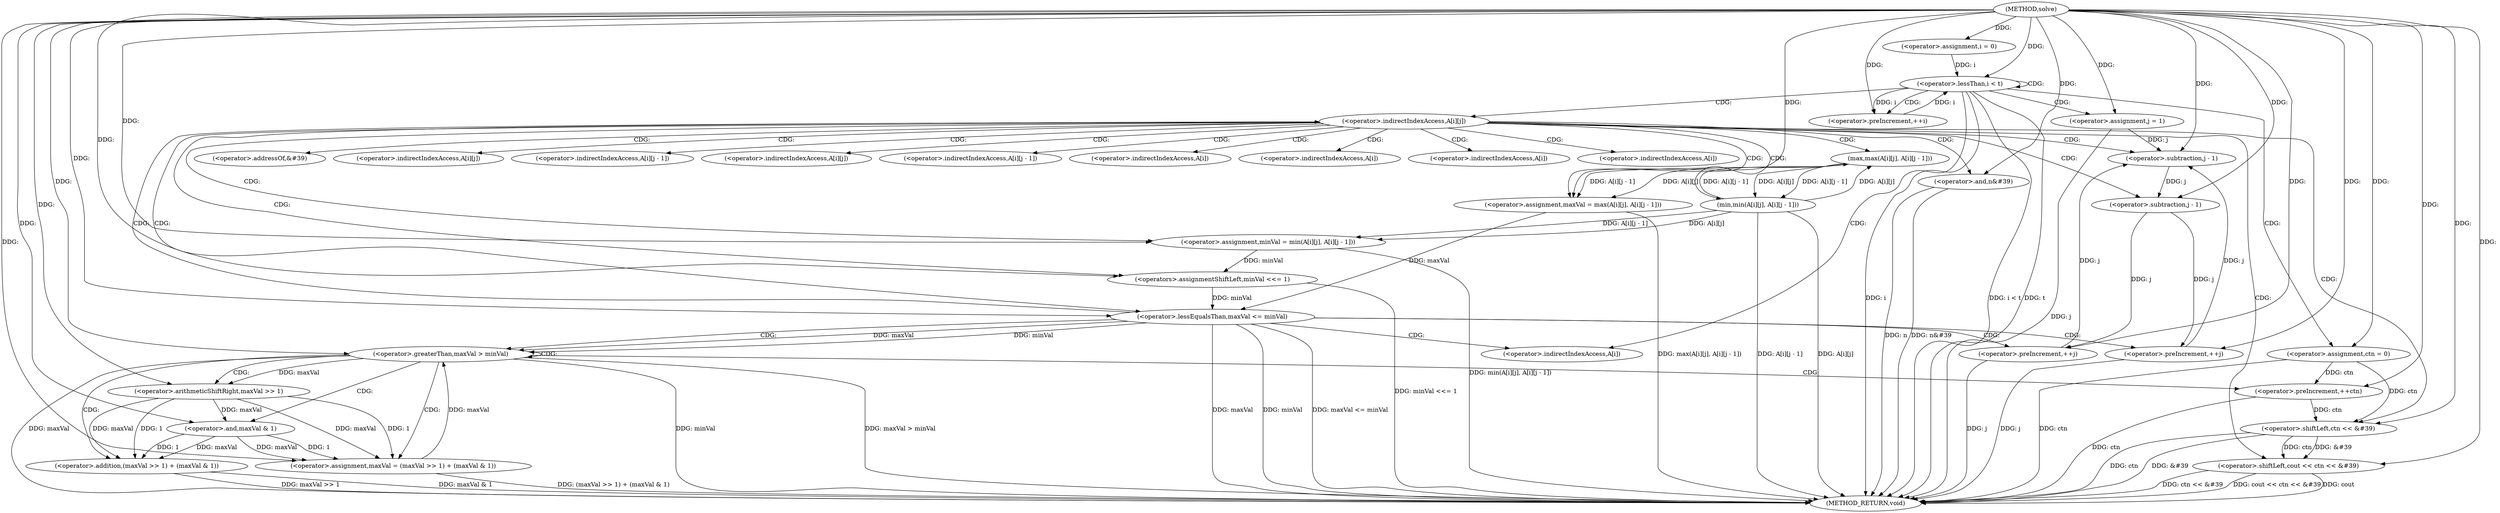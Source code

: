 digraph "solve" {  
"1000101" [label = "(METHOD,solve)" ]
"1000199" [label = "(METHOD_RETURN,void)" ]
"1000107" [label = "(<operator>.assignment,i = 0)" ]
"1000110" [label = "(<operator>.lessThan,i < t)" ]
"1000113" [label = "(<operator>.preIncrement,++i)" ]
"1000116" [label = "(<operator>.assignment,ctn = 0)" ]
"1000119" [label = "(<operator>.assignment,j = 1)" ]
"1000190" [label = "(<operator>.shiftLeft,cout << ctn << &#39)" ]
"1000196" [label = "(<operator>.and,n&#39)" ]
"1000130" [label = "(<operator>.assignment,maxVal = max(A[i][j], A[i][j - 1]))" ]
"1000146" [label = "(<operator>.assignment,minVal = min(A[i][j], A[i][j - 1]))" ]
"1000161" [label = "(<operators>.assignmentShiftLeft,minVal <<= 1)" ]
"1000188" [label = "(<operator>.preIncrement,++j)" ]
"1000192" [label = "(<operator>.shiftLeft,ctn << &#39)" ]
"1000165" [label = "(<operator>.lessEqualsThan,maxVal <= minVal)" ]
"1000173" [label = "(<operator>.greaterThan,maxVal > minVal)" ]
"1000132" [label = "(max,max(A[i][j], A[i][j - 1]))" ]
"1000148" [label = "(min,min(A[i][j], A[i][j - 1]))" ]
"1000169" [label = "(<operator>.preIncrement,++j)" ]
"1000177" [label = "(<operator>.assignment,maxVal = (maxVal >> 1) + (maxVal & 1))" ]
"1000186" [label = "(<operator>.preIncrement,++ctn)" ]
"1000142" [label = "(<operator>.subtraction,j - 1)" ]
"1000158" [label = "(<operator>.subtraction,j - 1)" ]
"1000179" [label = "(<operator>.addition,(maxVal >> 1) + (maxVal & 1))" ]
"1000180" [label = "(<operator>.arithmeticShiftRight,maxVal >> 1)" ]
"1000183" [label = "(<operator>.and,maxVal & 1)" ]
"1000123" [label = "(<operator>.indirectIndexAccess,A[i][j])" ]
"1000124" [label = "(<operator>.indirectIndexAccess,A[i])" ]
"1000194" [label = "(<operator>.addressOf,&#39)" ]
"1000133" [label = "(<operator>.indirectIndexAccess,A[i][j])" ]
"1000138" [label = "(<operator>.indirectIndexAccess,A[i][j - 1])" ]
"1000149" [label = "(<operator>.indirectIndexAccess,A[i][j])" ]
"1000154" [label = "(<operator>.indirectIndexAccess,A[i][j - 1])" ]
"1000134" [label = "(<operator>.indirectIndexAccess,A[i])" ]
"1000139" [label = "(<operator>.indirectIndexAccess,A[i])" ]
"1000150" [label = "(<operator>.indirectIndexAccess,A[i])" ]
"1000155" [label = "(<operator>.indirectIndexAccess,A[i])" ]
  "1000110" -> "1000199"  [ label = "DDG: i"] 
  "1000110" -> "1000199"  [ label = "DDG: i < t"] 
  "1000116" -> "1000199"  [ label = "DDG: ctn"] 
  "1000119" -> "1000199"  [ label = "DDG: j"] 
  "1000192" -> "1000199"  [ label = "DDG: ctn"] 
  "1000192" -> "1000199"  [ label = "DDG: &#39"] 
  "1000190" -> "1000199"  [ label = "DDG: ctn << &#39"] 
  "1000190" -> "1000199"  [ label = "DDG: cout << ctn << &#39"] 
  "1000196" -> "1000199"  [ label = "DDG: n&#39"] 
  "1000130" -> "1000199"  [ label = "DDG: max(A[i][j], A[i][j - 1])"] 
  "1000148" -> "1000199"  [ label = "DDG: A[i][j]"] 
  "1000148" -> "1000199"  [ label = "DDG: A[i][j - 1]"] 
  "1000146" -> "1000199"  [ label = "DDG: min(A[i][j], A[i][j - 1])"] 
  "1000161" -> "1000199"  [ label = "DDG: minVal <<= 1"] 
  "1000165" -> "1000199"  [ label = "DDG: maxVal"] 
  "1000165" -> "1000199"  [ label = "DDG: minVal"] 
  "1000165" -> "1000199"  [ label = "DDG: maxVal <= minVal"] 
  "1000173" -> "1000199"  [ label = "DDG: maxVal"] 
  "1000173" -> "1000199"  [ label = "DDG: minVal"] 
  "1000173" -> "1000199"  [ label = "DDG: maxVal > minVal"] 
  "1000188" -> "1000199"  [ label = "DDG: j"] 
  "1000179" -> "1000199"  [ label = "DDG: maxVal >> 1"] 
  "1000179" -> "1000199"  [ label = "DDG: maxVal & 1"] 
  "1000177" -> "1000199"  [ label = "DDG: (maxVal >> 1) + (maxVal & 1)"] 
  "1000186" -> "1000199"  [ label = "DDG: ctn"] 
  "1000169" -> "1000199"  [ label = "DDG: j"] 
  "1000196" -> "1000199"  [ label = "DDG: n"] 
  "1000110" -> "1000199"  [ label = "DDG: t"] 
  "1000190" -> "1000199"  [ label = "DDG: cout"] 
  "1000101" -> "1000107"  [ label = "DDG: "] 
  "1000107" -> "1000110"  [ label = "DDG: i"] 
  "1000113" -> "1000110"  [ label = "DDG: i"] 
  "1000101" -> "1000110"  [ label = "DDG: "] 
  "1000110" -> "1000113"  [ label = "DDG: i"] 
  "1000101" -> "1000113"  [ label = "DDG: "] 
  "1000101" -> "1000116"  [ label = "DDG: "] 
  "1000101" -> "1000119"  [ label = "DDG: "] 
  "1000101" -> "1000190"  [ label = "DDG: "] 
  "1000192" -> "1000190"  [ label = "DDG: ctn"] 
  "1000192" -> "1000190"  [ label = "DDG: &#39"] 
  "1000101" -> "1000196"  [ label = "DDG: "] 
  "1000132" -> "1000130"  [ label = "DDG: A[i][j]"] 
  "1000132" -> "1000130"  [ label = "DDG: A[i][j - 1]"] 
  "1000148" -> "1000146"  [ label = "DDG: A[i][j - 1]"] 
  "1000148" -> "1000146"  [ label = "DDG: A[i][j]"] 
  "1000116" -> "1000192"  [ label = "DDG: ctn"] 
  "1000186" -> "1000192"  [ label = "DDG: ctn"] 
  "1000101" -> "1000192"  [ label = "DDG: "] 
  "1000101" -> "1000130"  [ label = "DDG: "] 
  "1000101" -> "1000146"  [ label = "DDG: "] 
  "1000146" -> "1000161"  [ label = "DDG: minVal"] 
  "1000101" -> "1000161"  [ label = "DDG: "] 
  "1000158" -> "1000188"  [ label = "DDG: j"] 
  "1000101" -> "1000188"  [ label = "DDG: "] 
  "1000148" -> "1000132"  [ label = "DDG: A[i][j]"] 
  "1000148" -> "1000132"  [ label = "DDG: A[i][j - 1]"] 
  "1000132" -> "1000148"  [ label = "DDG: A[i][j]"] 
  "1000132" -> "1000148"  [ label = "DDG: A[i][j - 1]"] 
  "1000130" -> "1000165"  [ label = "DDG: maxVal"] 
  "1000101" -> "1000165"  [ label = "DDG: "] 
  "1000161" -> "1000165"  [ label = "DDG: minVal"] 
  "1000165" -> "1000173"  [ label = "DDG: maxVal"] 
  "1000177" -> "1000173"  [ label = "DDG: maxVal"] 
  "1000101" -> "1000173"  [ label = "DDG: "] 
  "1000165" -> "1000173"  [ label = "DDG: minVal"] 
  "1000183" -> "1000177"  [ label = "DDG: maxVal"] 
  "1000183" -> "1000177"  [ label = "DDG: 1"] 
  "1000180" -> "1000177"  [ label = "DDG: 1"] 
  "1000180" -> "1000177"  [ label = "DDG: maxVal"] 
  "1000158" -> "1000169"  [ label = "DDG: j"] 
  "1000101" -> "1000169"  [ label = "DDG: "] 
  "1000101" -> "1000177"  [ label = "DDG: "] 
  "1000116" -> "1000186"  [ label = "DDG: ctn"] 
  "1000101" -> "1000186"  [ label = "DDG: "] 
  "1000119" -> "1000142"  [ label = "DDG: j"] 
  "1000188" -> "1000142"  [ label = "DDG: j"] 
  "1000169" -> "1000142"  [ label = "DDG: j"] 
  "1000101" -> "1000142"  [ label = "DDG: "] 
  "1000142" -> "1000158"  [ label = "DDG: j"] 
  "1000101" -> "1000158"  [ label = "DDG: "] 
  "1000180" -> "1000179"  [ label = "DDG: 1"] 
  "1000180" -> "1000179"  [ label = "DDG: maxVal"] 
  "1000183" -> "1000179"  [ label = "DDG: maxVal"] 
  "1000183" -> "1000179"  [ label = "DDG: 1"] 
  "1000173" -> "1000180"  [ label = "DDG: maxVal"] 
  "1000101" -> "1000180"  [ label = "DDG: "] 
  "1000180" -> "1000183"  [ label = "DDG: maxVal"] 
  "1000101" -> "1000183"  [ label = "DDG: "] 
  "1000110" -> "1000110"  [ label = "CDG: "] 
  "1000110" -> "1000119"  [ label = "CDG: "] 
  "1000110" -> "1000116"  [ label = "CDG: "] 
  "1000110" -> "1000113"  [ label = "CDG: "] 
  "1000110" -> "1000123"  [ label = "CDG: "] 
  "1000110" -> "1000124"  [ label = "CDG: "] 
  "1000123" -> "1000142"  [ label = "CDG: "] 
  "1000123" -> "1000161"  [ label = "CDG: "] 
  "1000123" -> "1000150"  [ label = "CDG: "] 
  "1000123" -> "1000139"  [ label = "CDG: "] 
  "1000123" -> "1000148"  [ label = "CDG: "] 
  "1000123" -> "1000133"  [ label = "CDG: "] 
  "1000123" -> "1000165"  [ label = "CDG: "] 
  "1000123" -> "1000149"  [ label = "CDG: "] 
  "1000123" -> "1000196"  [ label = "CDG: "] 
  "1000123" -> "1000190"  [ label = "CDG: "] 
  "1000123" -> "1000158"  [ label = "CDG: "] 
  "1000123" -> "1000132"  [ label = "CDG: "] 
  "1000123" -> "1000155"  [ label = "CDG: "] 
  "1000123" -> "1000154"  [ label = "CDG: "] 
  "1000123" -> "1000194"  [ label = "CDG: "] 
  "1000123" -> "1000192"  [ label = "CDG: "] 
  "1000123" -> "1000130"  [ label = "CDG: "] 
  "1000123" -> "1000146"  [ label = "CDG: "] 
  "1000123" -> "1000138"  [ label = "CDG: "] 
  "1000123" -> "1000134"  [ label = "CDG: "] 
  "1000165" -> "1000169"  [ label = "CDG: "] 
  "1000165" -> "1000188"  [ label = "CDG: "] 
  "1000165" -> "1000173"  [ label = "CDG: "] 
  "1000165" -> "1000123"  [ label = "CDG: "] 
  "1000165" -> "1000124"  [ label = "CDG: "] 
  "1000173" -> "1000186"  [ label = "CDG: "] 
  "1000173" -> "1000180"  [ label = "CDG: "] 
  "1000173" -> "1000183"  [ label = "CDG: "] 
  "1000173" -> "1000173"  [ label = "CDG: "] 
  "1000173" -> "1000179"  [ label = "CDG: "] 
  "1000173" -> "1000177"  [ label = "CDG: "] 
}
